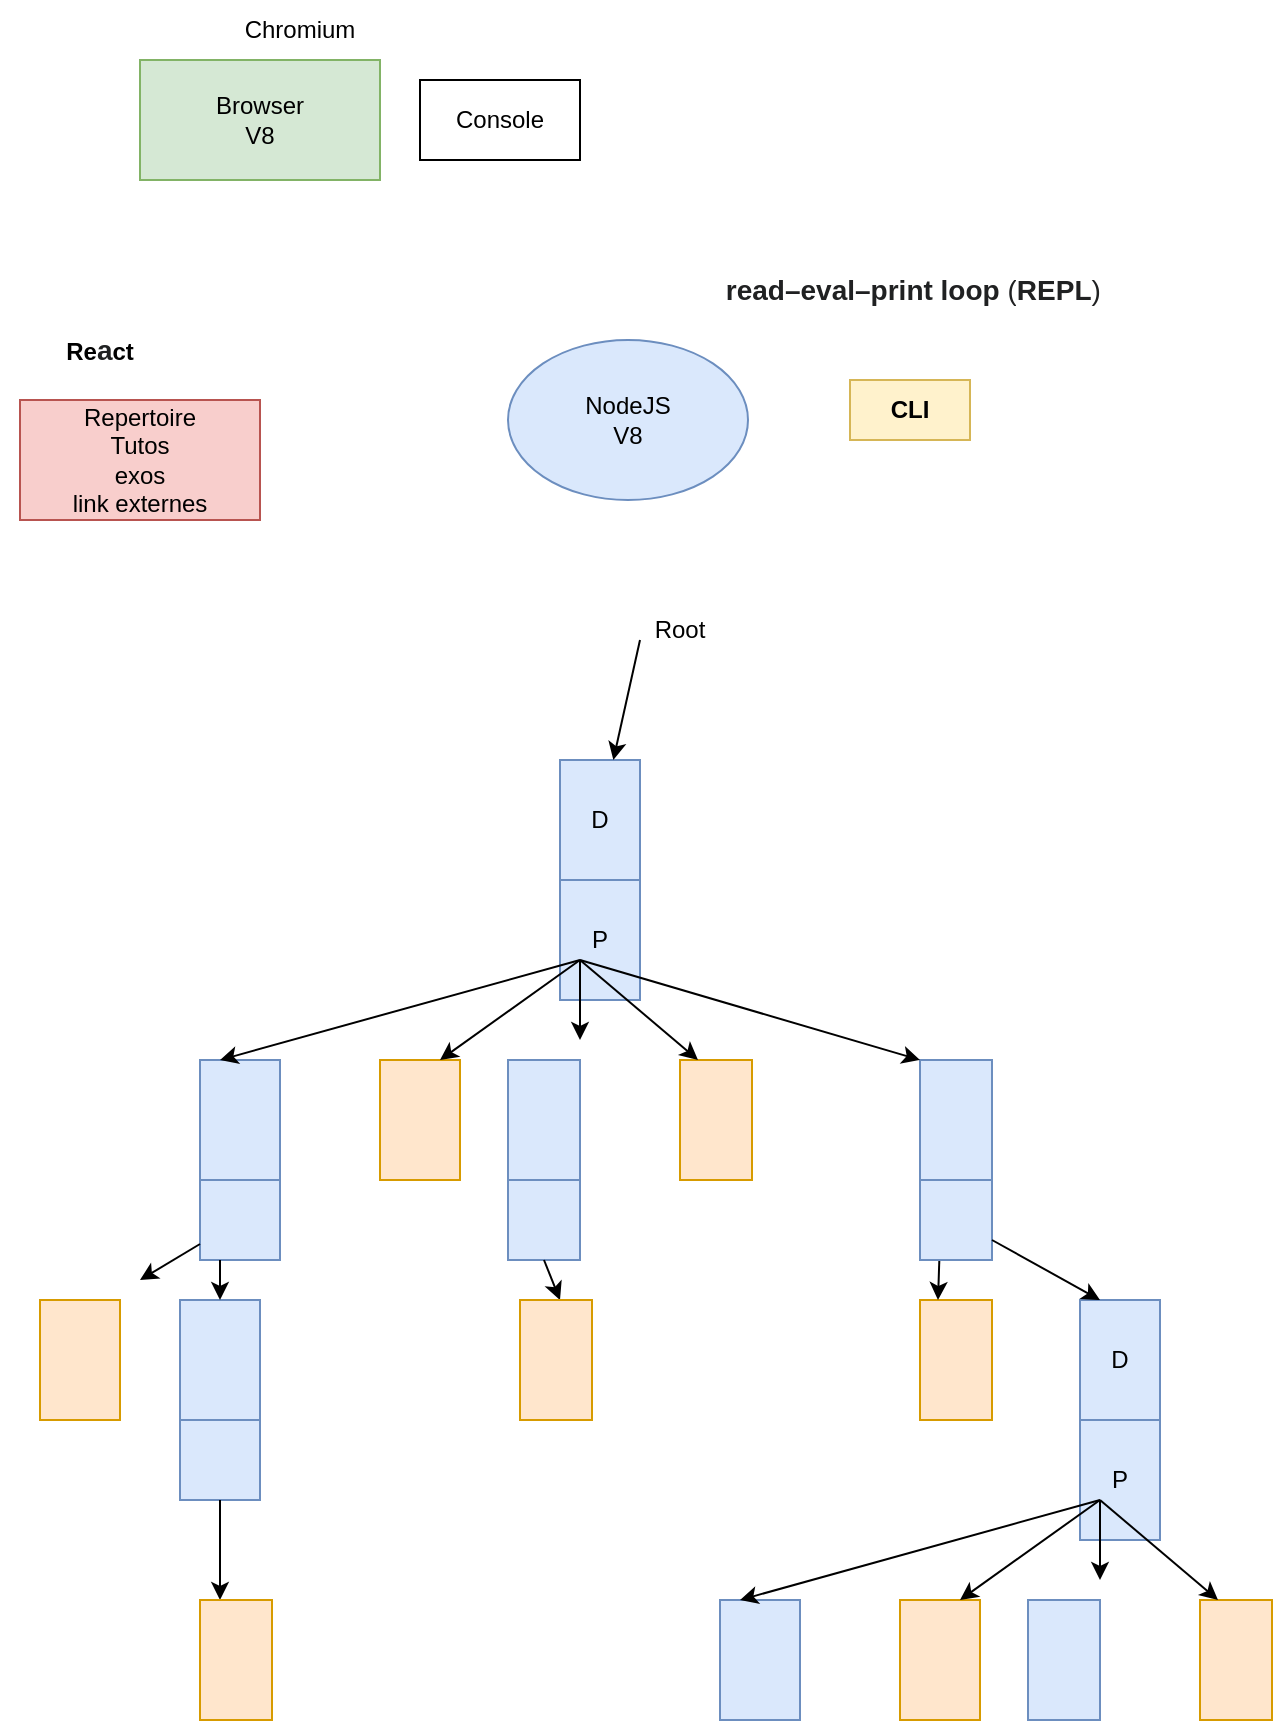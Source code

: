 <mxfile version="21.5.0" type="device">
  <diagram name="Page-1" id="-WAL0eyFb-DVaDpkZyCc">
    <mxGraphModel dx="1034" dy="605" grid="1" gridSize="10" guides="1" tooltips="1" connect="1" arrows="1" fold="1" page="1" pageScale="1" pageWidth="827" pageHeight="1169" math="0" shadow="0">
      <root>
        <mxCell id="0" />
        <mxCell id="1" parent="0" />
        <mxCell id="KJxX4XtAKlCCp9O-syS1-2" value="" style="rounded=0;whiteSpace=wrap;html=1;fillColor=#d5e8d4;strokeColor=#82b366;" parent="1" vertex="1">
          <mxGeometry x="170" y="140" width="120" height="60" as="geometry" />
        </mxCell>
        <mxCell id="KJxX4XtAKlCCp9O-syS1-3" value="NodeJS&lt;br&gt;V8" style="ellipse;whiteSpace=wrap;html=1;fillColor=#dae8fc;strokeColor=#6c8ebf;" parent="1" vertex="1">
          <mxGeometry x="354" y="280" width="120" height="80" as="geometry" />
        </mxCell>
        <mxCell id="KJxX4XtAKlCCp9O-syS1-5" value="Browser&lt;br&gt;V8" style="text;html=1;strokeColor=none;fillColor=none;align=center;verticalAlign=middle;whiteSpace=wrap;rounded=0;" parent="1" vertex="1">
          <mxGeometry x="200" y="155" width="60" height="30" as="geometry" />
        </mxCell>
        <mxCell id="KJxX4XtAKlCCp9O-syS1-6" value="&amp;nbsp;&lt;b style=&quot;color: rgb(32, 33, 34); font-family: sans-serif; font-size: 14px; text-align: start; background-color: rgb(255, 255, 255);&quot;&gt;read–eval–print loop&lt;/b&gt;&lt;span style=&quot;color: rgb(32, 33, 34); font-family: sans-serif; font-size: 14px; text-align: start; background-color: rgb(255, 255, 255);&quot;&gt;&amp;nbsp;(&lt;/span&gt;&lt;b style=&quot;color: rgb(32, 33, 34); font-family: sans-serif; font-size: 14px; text-align: start; background-color: rgb(255, 255, 255);&quot;&gt;REPL&lt;/b&gt;&lt;span style=&quot;color: rgb(32, 33, 34); font-family: sans-serif; font-size: 14px; text-align: start; background-color: rgb(255, 255, 255);&quot;&gt;)&lt;/span&gt;" style="text;html=1;strokeColor=none;fillColor=none;align=center;verticalAlign=middle;whiteSpace=wrap;rounded=0;" parent="1" vertex="1">
          <mxGeometry x="440" y="240" width="230" height="30" as="geometry" />
        </mxCell>
        <mxCell id="KJxX4XtAKlCCp9O-syS1-7" value="Repertoire&lt;br&gt;Tutos&lt;br&gt;exos&lt;br&gt;link externes" style="rounded=0;whiteSpace=wrap;html=1;fillColor=#f8cecc;strokeColor=#b85450;" parent="1" vertex="1">
          <mxGeometry x="110" y="310" width="120" height="60" as="geometry" />
        </mxCell>
        <mxCell id="KJxX4XtAKlCCp9O-syS1-8" value="Chromium" style="text;html=1;strokeColor=none;fillColor=none;align=center;verticalAlign=middle;whiteSpace=wrap;rounded=0;" parent="1" vertex="1">
          <mxGeometry x="200" y="110" width="100" height="30" as="geometry" />
        </mxCell>
        <mxCell id="KJxX4XtAKlCCp9O-syS1-9" value="&lt;b&gt;CLI&lt;/b&gt;" style="text;html=1;strokeColor=#d6b656;fillColor=#fff2cc;align=center;verticalAlign=middle;whiteSpace=wrap;rounded=0;" parent="1" vertex="1">
          <mxGeometry x="525" y="300" width="60" height="30" as="geometry" />
        </mxCell>
        <mxCell id="KJxX4XtAKlCCp9O-syS1-11" value="Console" style="rounded=0;whiteSpace=wrap;html=1;" parent="1" vertex="1">
          <mxGeometry x="310" y="150" width="80" height="40" as="geometry" />
        </mxCell>
        <mxCell id="KJxX4XtAKlCCp9O-syS1-12" value="&lt;b&gt;Re&lt;span style=&quot;border-color: var(--border-color); color: rgb(32, 33, 34); font-family: sans-serif; font-size: 14px; text-align: start; background-color: rgb(255, 255, 255);&quot;&gt;a&lt;/span&gt;ct&lt;/b&gt;" style="text;html=1;strokeColor=none;fillColor=none;align=center;verticalAlign=middle;whiteSpace=wrap;rounded=0;" parent="1" vertex="1">
          <mxGeometry x="100" y="270" width="100" height="30" as="geometry" />
        </mxCell>
        <mxCell id="LXi4oykiWdBbcrS9zuZF-2" value="D" style="rounded=0;whiteSpace=wrap;html=1;fillColor=#dae8fc;strokeColor=#6c8ebf;" vertex="1" parent="1">
          <mxGeometry x="380" y="490" width="40" height="60" as="geometry" />
        </mxCell>
        <mxCell id="LXi4oykiWdBbcrS9zuZF-3" value="P" style="rounded=0;whiteSpace=wrap;html=1;fillColor=#dae8fc;strokeColor=#6c8ebf;" vertex="1" parent="1">
          <mxGeometry x="380" y="550" width="40" height="60" as="geometry" />
        </mxCell>
        <mxCell id="LXi4oykiWdBbcrS9zuZF-4" value="" style="endArrow=classic;html=1;rounded=0;" edge="1" parent="1" target="LXi4oykiWdBbcrS9zuZF-2">
          <mxGeometry width="50" height="50" relative="1" as="geometry">
            <mxPoint x="420" y="430" as="sourcePoint" />
            <mxPoint x="440" y="540" as="targetPoint" />
          </mxGeometry>
        </mxCell>
        <mxCell id="LXi4oykiWdBbcrS9zuZF-5" value="Root" style="text;html=1;strokeColor=none;fillColor=none;align=center;verticalAlign=middle;whiteSpace=wrap;rounded=0;" vertex="1" parent="1">
          <mxGeometry x="410" y="410" width="60" height="30" as="geometry" />
        </mxCell>
        <mxCell id="LXi4oykiWdBbcrS9zuZF-6" value="" style="rounded=0;whiteSpace=wrap;html=1;fillColor=#dae8fc;strokeColor=#6c8ebf;" vertex="1" parent="1">
          <mxGeometry x="200" y="640" width="40" height="60" as="geometry" />
        </mxCell>
        <mxCell id="LXi4oykiWdBbcrS9zuZF-7" value="" style="rounded=0;whiteSpace=wrap;html=1;fillColor=#ffe6cc;strokeColor=#d79b00;" vertex="1" parent="1">
          <mxGeometry x="290" y="640" width="40" height="60" as="geometry" />
        </mxCell>
        <mxCell id="LXi4oykiWdBbcrS9zuZF-8" value="" style="rounded=0;whiteSpace=wrap;html=1;fillColor=#dae8fc;strokeColor=#6c8ebf;" vertex="1" parent="1">
          <mxGeometry x="354" y="640" width="36" height="60" as="geometry" />
        </mxCell>
        <mxCell id="LXi4oykiWdBbcrS9zuZF-9" value="" style="rounded=0;whiteSpace=wrap;html=1;fillColor=#ffe6cc;strokeColor=#d79b00;" vertex="1" parent="1">
          <mxGeometry x="440" y="640" width="36" height="60" as="geometry" />
        </mxCell>
        <mxCell id="LXi4oykiWdBbcrS9zuZF-10" value="" style="rounded=0;whiteSpace=wrap;html=1;fillColor=#dae8fc;strokeColor=#6c8ebf;" vertex="1" parent="1">
          <mxGeometry x="560" y="640" width="36" height="60" as="geometry" />
        </mxCell>
        <mxCell id="LXi4oykiWdBbcrS9zuZF-11" value="" style="endArrow=classic;html=1;rounded=0;" edge="1" parent="1">
          <mxGeometry width="50" height="50" relative="1" as="geometry">
            <mxPoint x="390" y="590" as="sourcePoint" />
            <mxPoint x="390" y="630" as="targetPoint" />
          </mxGeometry>
        </mxCell>
        <mxCell id="LXi4oykiWdBbcrS9zuZF-13" value="" style="rounded=0;whiteSpace=wrap;html=1;fillColor=#ffe6cc;strokeColor=#d79b00;" vertex="1" parent="1">
          <mxGeometry x="120" y="760" width="40" height="60" as="geometry" />
        </mxCell>
        <mxCell id="LXi4oykiWdBbcrS9zuZF-14" value="" style="rounded=0;whiteSpace=wrap;html=1;fillColor=#dae8fc;strokeColor=#6c8ebf;" vertex="1" parent="1">
          <mxGeometry x="190" y="760" width="40" height="60" as="geometry" />
        </mxCell>
        <mxCell id="LXi4oykiWdBbcrS9zuZF-16" value="" style="rounded=0;whiteSpace=wrap;html=1;fillColor=#ffe6cc;strokeColor=#d79b00;" vertex="1" parent="1">
          <mxGeometry x="560" y="760" width="36" height="60" as="geometry" />
        </mxCell>
        <mxCell id="LXi4oykiWdBbcrS9zuZF-17" value="" style="rounded=0;whiteSpace=wrap;html=1;fillColor=#dae8fc;strokeColor=#6c8ebf;" vertex="1" parent="1">
          <mxGeometry x="200" y="700" width="40" height="40" as="geometry" />
        </mxCell>
        <mxCell id="LXi4oykiWdBbcrS9zuZF-18" value="" style="endArrow=classic;html=1;rounded=0;" edge="1" parent="1" source="LXi4oykiWdBbcrS9zuZF-17">
          <mxGeometry width="50" height="50" relative="1" as="geometry">
            <mxPoint x="390" y="590" as="sourcePoint" />
            <mxPoint x="170" y="750" as="targetPoint" />
          </mxGeometry>
        </mxCell>
        <mxCell id="LXi4oykiWdBbcrS9zuZF-19" value="" style="endArrow=classic;html=1;rounded=0;entryX=0.25;entryY=0;entryDx=0;entryDy=0;" edge="1" parent="1" target="LXi4oykiWdBbcrS9zuZF-16">
          <mxGeometry width="50" height="50" relative="1" as="geometry">
            <mxPoint x="570" y="730" as="sourcePoint" />
            <mxPoint x="440" y="540" as="targetPoint" />
          </mxGeometry>
        </mxCell>
        <mxCell id="LXi4oykiWdBbcrS9zuZF-20" value="" style="rounded=0;whiteSpace=wrap;html=1;fillColor=#dae8fc;strokeColor=#6c8ebf;" vertex="1" parent="1">
          <mxGeometry x="560" y="700" width="36" height="40" as="geometry" />
        </mxCell>
        <mxCell id="LXi4oykiWdBbcrS9zuZF-21" value="" style="rounded=0;whiteSpace=wrap;html=1;fillColor=#dae8fc;strokeColor=#6c8ebf;" vertex="1" parent="1">
          <mxGeometry x="354" y="700" width="36" height="40" as="geometry" />
        </mxCell>
        <mxCell id="LXi4oykiWdBbcrS9zuZF-22" value="" style="endArrow=classic;html=1;rounded=0;exitX=0.5;exitY=1;exitDx=0;exitDy=0;" edge="1" parent="1" source="LXi4oykiWdBbcrS9zuZF-21">
          <mxGeometry width="50" height="50" relative="1" as="geometry">
            <mxPoint x="390" y="590" as="sourcePoint" />
            <mxPoint x="380" y="760" as="targetPoint" />
          </mxGeometry>
        </mxCell>
        <mxCell id="LXi4oykiWdBbcrS9zuZF-23" value="" style="rounded=0;whiteSpace=wrap;html=1;fillColor=#ffe6cc;strokeColor=#d79b00;" vertex="1" parent="1">
          <mxGeometry x="360" y="760" width="36" height="60" as="geometry" />
        </mxCell>
        <mxCell id="LXi4oykiWdBbcrS9zuZF-25" value="" style="rounded=0;whiteSpace=wrap;html=1;fillColor=#dae8fc;strokeColor=#6c8ebf;" vertex="1" parent="1">
          <mxGeometry x="190" y="820" width="40" height="40" as="geometry" />
        </mxCell>
        <mxCell id="LXi4oykiWdBbcrS9zuZF-26" value="" style="endArrow=classic;html=1;rounded=0;entryX=0.25;entryY=0;entryDx=0;entryDy=0;" edge="1" parent="1" target="LXi4oykiWdBbcrS9zuZF-6">
          <mxGeometry width="50" height="50" relative="1" as="geometry">
            <mxPoint x="390" y="590" as="sourcePoint" />
            <mxPoint x="440" y="540" as="targetPoint" />
          </mxGeometry>
        </mxCell>
        <mxCell id="LXi4oykiWdBbcrS9zuZF-27" value="" style="endArrow=classic;html=1;rounded=0;entryX=0.75;entryY=0;entryDx=0;entryDy=0;" edge="1" parent="1" target="LXi4oykiWdBbcrS9zuZF-7">
          <mxGeometry width="50" height="50" relative="1" as="geometry">
            <mxPoint x="390" y="590" as="sourcePoint" />
            <mxPoint x="440" y="540" as="targetPoint" />
          </mxGeometry>
        </mxCell>
        <mxCell id="LXi4oykiWdBbcrS9zuZF-28" value="" style="endArrow=classic;html=1;rounded=0;entryX=0.25;entryY=0;entryDx=0;entryDy=0;" edge="1" parent="1" target="LXi4oykiWdBbcrS9zuZF-9">
          <mxGeometry width="50" height="50" relative="1" as="geometry">
            <mxPoint x="390" y="590" as="sourcePoint" />
            <mxPoint x="440" y="540" as="targetPoint" />
          </mxGeometry>
        </mxCell>
        <mxCell id="LXi4oykiWdBbcrS9zuZF-29" value="" style="endArrow=classic;html=1;rounded=0;entryX=0;entryY=0;entryDx=0;entryDy=0;" edge="1" parent="1" target="LXi4oykiWdBbcrS9zuZF-10">
          <mxGeometry width="50" height="50" relative="1" as="geometry">
            <mxPoint x="390" y="590" as="sourcePoint" />
            <mxPoint x="440" y="540" as="targetPoint" />
          </mxGeometry>
        </mxCell>
        <mxCell id="LXi4oykiWdBbcrS9zuZF-30" value="" style="endArrow=classic;html=1;rounded=0;exitX=0.25;exitY=1;exitDx=0;exitDy=0;entryX=0.5;entryY=0;entryDx=0;entryDy=0;" edge="1" parent="1" source="LXi4oykiWdBbcrS9zuZF-17" target="LXi4oykiWdBbcrS9zuZF-14">
          <mxGeometry width="50" height="50" relative="1" as="geometry">
            <mxPoint x="390" y="590" as="sourcePoint" />
            <mxPoint x="440" y="540" as="targetPoint" />
          </mxGeometry>
        </mxCell>
        <mxCell id="LXi4oykiWdBbcrS9zuZF-31" value="" style="endArrow=classic;html=1;rounded=0;" edge="1" parent="1" source="LXi4oykiWdBbcrS9zuZF-25">
          <mxGeometry width="50" height="50" relative="1" as="geometry">
            <mxPoint x="390" y="690" as="sourcePoint" />
            <mxPoint x="210" y="910" as="targetPoint" />
          </mxGeometry>
        </mxCell>
        <mxCell id="LXi4oykiWdBbcrS9zuZF-32" value="" style="rounded=0;whiteSpace=wrap;html=1;fillColor=#ffe6cc;strokeColor=#d79b00;" vertex="1" parent="1">
          <mxGeometry x="200" y="910" width="36" height="60" as="geometry" />
        </mxCell>
        <mxCell id="LXi4oykiWdBbcrS9zuZF-34" value="D" style="rounded=0;whiteSpace=wrap;html=1;fillColor=#dae8fc;strokeColor=#6c8ebf;" vertex="1" parent="1">
          <mxGeometry x="640" y="760" width="40" height="60" as="geometry" />
        </mxCell>
        <mxCell id="LXi4oykiWdBbcrS9zuZF-35" value="P" style="rounded=0;whiteSpace=wrap;html=1;fillColor=#dae8fc;strokeColor=#6c8ebf;" vertex="1" parent="1">
          <mxGeometry x="640" y="820" width="40" height="60" as="geometry" />
        </mxCell>
        <mxCell id="LXi4oykiWdBbcrS9zuZF-36" value="" style="rounded=0;whiteSpace=wrap;html=1;fillColor=#dae8fc;strokeColor=#6c8ebf;" vertex="1" parent="1">
          <mxGeometry x="460" y="910" width="40" height="60" as="geometry" />
        </mxCell>
        <mxCell id="LXi4oykiWdBbcrS9zuZF-37" value="" style="rounded=0;whiteSpace=wrap;html=1;fillColor=#ffe6cc;strokeColor=#d79b00;" vertex="1" parent="1">
          <mxGeometry x="550" y="910" width="40" height="60" as="geometry" />
        </mxCell>
        <mxCell id="LXi4oykiWdBbcrS9zuZF-38" value="" style="rounded=0;whiteSpace=wrap;html=1;fillColor=#dae8fc;strokeColor=#6c8ebf;" vertex="1" parent="1">
          <mxGeometry x="614" y="910" width="36" height="60" as="geometry" />
        </mxCell>
        <mxCell id="LXi4oykiWdBbcrS9zuZF-39" value="" style="rounded=0;whiteSpace=wrap;html=1;fillColor=#ffe6cc;strokeColor=#d79b00;" vertex="1" parent="1">
          <mxGeometry x="700" y="910" width="36" height="60" as="geometry" />
        </mxCell>
        <mxCell id="LXi4oykiWdBbcrS9zuZF-40" value="" style="endArrow=classic;html=1;rounded=0;" edge="1" parent="1">
          <mxGeometry width="50" height="50" relative="1" as="geometry">
            <mxPoint x="650" y="860" as="sourcePoint" />
            <mxPoint x="650" y="900" as="targetPoint" />
          </mxGeometry>
        </mxCell>
        <mxCell id="LXi4oykiWdBbcrS9zuZF-41" value="" style="endArrow=classic;html=1;rounded=0;entryX=0.25;entryY=0;entryDx=0;entryDy=0;" edge="1" parent="1" target="LXi4oykiWdBbcrS9zuZF-36">
          <mxGeometry width="50" height="50" relative="1" as="geometry">
            <mxPoint x="650" y="860" as="sourcePoint" />
            <mxPoint x="700" y="810" as="targetPoint" />
          </mxGeometry>
        </mxCell>
        <mxCell id="LXi4oykiWdBbcrS9zuZF-42" value="" style="endArrow=classic;html=1;rounded=0;entryX=0.75;entryY=0;entryDx=0;entryDy=0;" edge="1" parent="1" target="LXi4oykiWdBbcrS9zuZF-37">
          <mxGeometry width="50" height="50" relative="1" as="geometry">
            <mxPoint x="650" y="860" as="sourcePoint" />
            <mxPoint x="700" y="810" as="targetPoint" />
          </mxGeometry>
        </mxCell>
        <mxCell id="LXi4oykiWdBbcrS9zuZF-43" value="" style="endArrow=classic;html=1;rounded=0;entryX=0.25;entryY=0;entryDx=0;entryDy=0;" edge="1" parent="1" target="LXi4oykiWdBbcrS9zuZF-39">
          <mxGeometry width="50" height="50" relative="1" as="geometry">
            <mxPoint x="650" y="860" as="sourcePoint" />
            <mxPoint x="700" y="810" as="targetPoint" />
          </mxGeometry>
        </mxCell>
        <mxCell id="LXi4oykiWdBbcrS9zuZF-44" value="" style="endArrow=classic;html=1;rounded=0;entryX=0.25;entryY=0;entryDx=0;entryDy=0;exitX=1;exitY=0.75;exitDx=0;exitDy=0;" edge="1" parent="1" source="LXi4oykiWdBbcrS9zuZF-20" target="LXi4oykiWdBbcrS9zuZF-34">
          <mxGeometry width="50" height="50" relative="1" as="geometry">
            <mxPoint x="390" y="680" as="sourcePoint" />
            <mxPoint x="440" y="630" as="targetPoint" />
          </mxGeometry>
        </mxCell>
      </root>
    </mxGraphModel>
  </diagram>
</mxfile>
